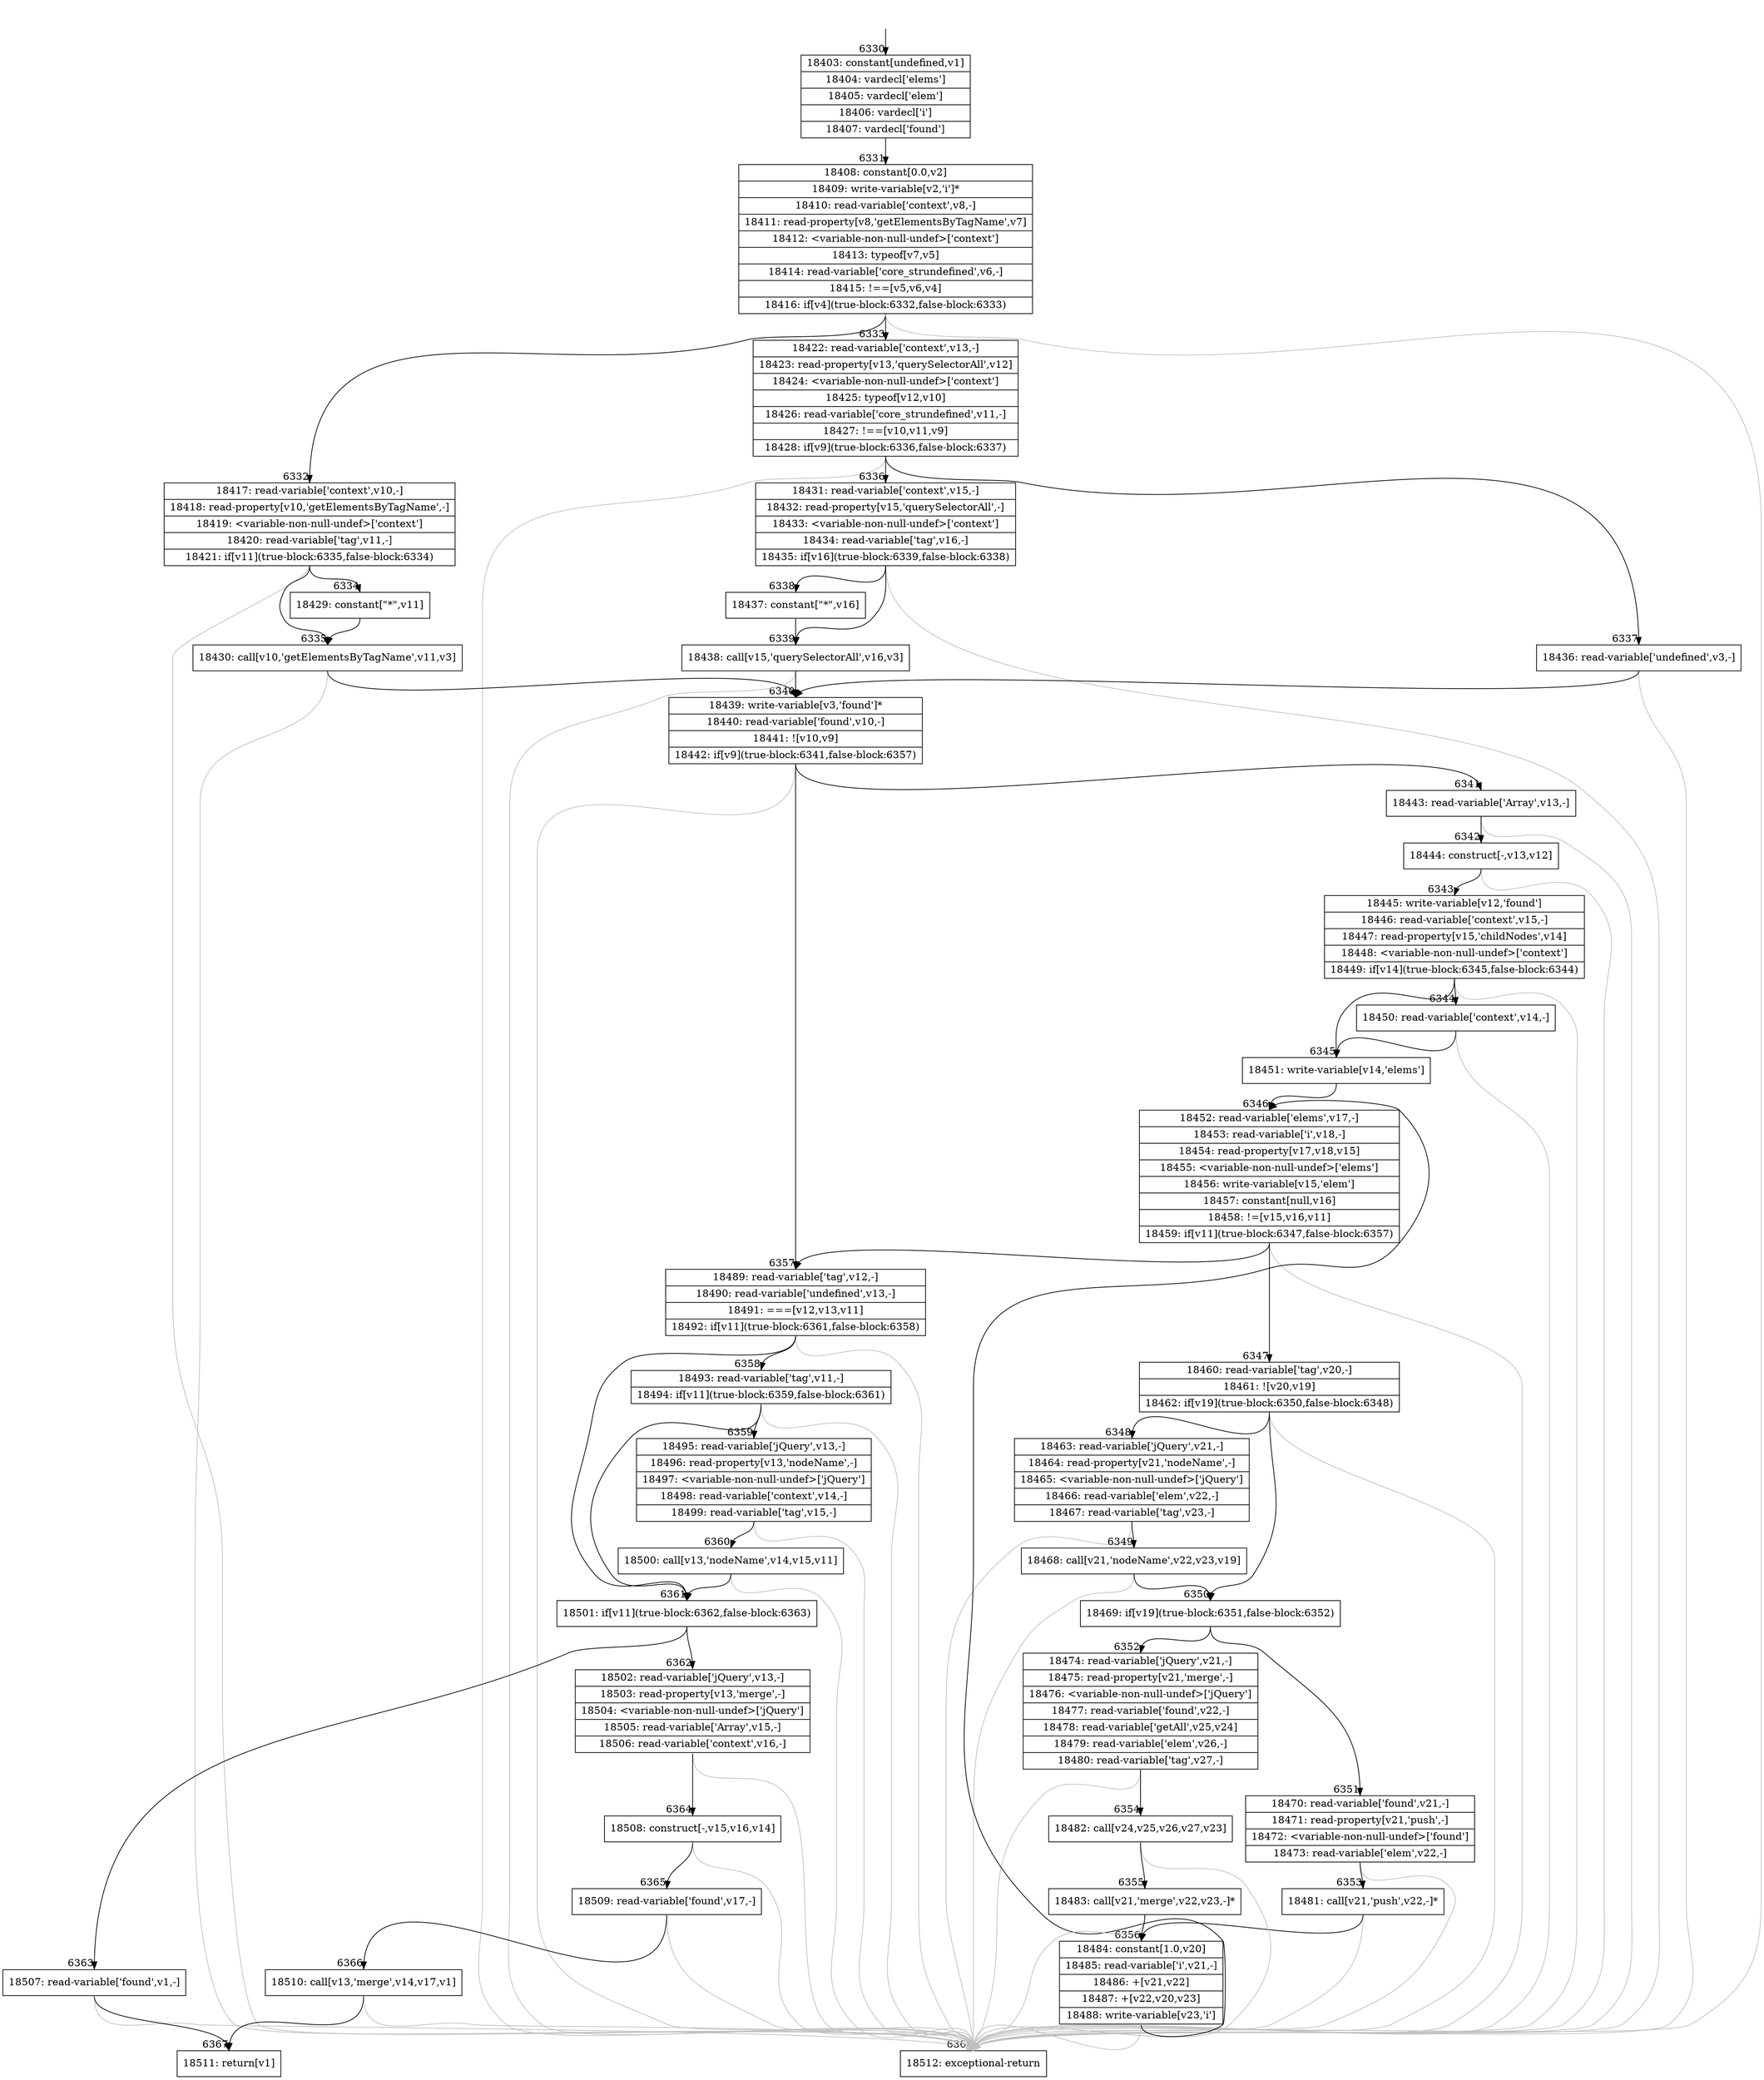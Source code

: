 digraph {
rankdir="TD"
BB_entry412[shape=none,label=""];
BB_entry412 -> BB6330 [tailport=s, headport=n, headlabel="    6330"]
BB6330 [shape=record label="{18403: constant[undefined,v1]|18404: vardecl['elems']|18405: vardecl['elem']|18406: vardecl['i']|18407: vardecl['found']}" ] 
BB6330 -> BB6331 [tailport=s, headport=n, headlabel="      6331"]
BB6331 [shape=record label="{18408: constant[0.0,v2]|18409: write-variable[v2,'i']*|18410: read-variable['context',v8,-]|18411: read-property[v8,'getElementsByTagName',v7]|18412: \<variable-non-null-undef\>['context']|18413: typeof[v7,v5]|18414: read-variable['core_strundefined',v6,-]|18415: !==[v5,v6,v4]|18416: if[v4](true-block:6332,false-block:6333)}" ] 
BB6331 -> BB6332 [tailport=s, headport=n, headlabel="      6332"]
BB6331 -> BB6333 [tailport=s, headport=n, headlabel="      6333"]
BB6331 -> BB6368 [tailport=s, headport=n, color=gray, headlabel="      6368"]
BB6332 [shape=record label="{18417: read-variable['context',v10,-]|18418: read-property[v10,'getElementsByTagName',-]|18419: \<variable-non-null-undef\>['context']|18420: read-variable['tag',v11,-]|18421: if[v11](true-block:6335,false-block:6334)}" ] 
BB6332 -> BB6335 [tailport=s, headport=n, headlabel="      6335"]
BB6332 -> BB6334 [tailport=s, headport=n, headlabel="      6334"]
BB6332 -> BB6368 [tailport=s, headport=n, color=gray]
BB6333 [shape=record label="{18422: read-variable['context',v13,-]|18423: read-property[v13,'querySelectorAll',v12]|18424: \<variable-non-null-undef\>['context']|18425: typeof[v12,v10]|18426: read-variable['core_strundefined',v11,-]|18427: !==[v10,v11,v9]|18428: if[v9](true-block:6336,false-block:6337)}" ] 
BB6333 -> BB6336 [tailport=s, headport=n, headlabel="      6336"]
BB6333 -> BB6337 [tailport=s, headport=n, headlabel="      6337"]
BB6333 -> BB6368 [tailport=s, headport=n, color=gray]
BB6334 [shape=record label="{18429: constant[\"*\",v11]}" ] 
BB6334 -> BB6335 [tailport=s, headport=n]
BB6335 [shape=record label="{18430: call[v10,'getElementsByTagName',v11,v3]}" ] 
BB6335 -> BB6340 [tailport=s, headport=n, headlabel="      6340"]
BB6335 -> BB6368 [tailport=s, headport=n, color=gray]
BB6336 [shape=record label="{18431: read-variable['context',v15,-]|18432: read-property[v15,'querySelectorAll',-]|18433: \<variable-non-null-undef\>['context']|18434: read-variable['tag',v16,-]|18435: if[v16](true-block:6339,false-block:6338)}" ] 
BB6336 -> BB6339 [tailport=s, headport=n, headlabel="      6339"]
BB6336 -> BB6338 [tailport=s, headport=n, headlabel="      6338"]
BB6336 -> BB6368 [tailport=s, headport=n, color=gray]
BB6337 [shape=record label="{18436: read-variable['undefined',v3,-]}" ] 
BB6337 -> BB6340 [tailport=s, headport=n]
BB6337 -> BB6368 [tailport=s, headport=n, color=gray]
BB6338 [shape=record label="{18437: constant[\"*\",v16]}" ] 
BB6338 -> BB6339 [tailport=s, headport=n]
BB6339 [shape=record label="{18438: call[v15,'querySelectorAll',v16,v3]}" ] 
BB6339 -> BB6340 [tailport=s, headport=n]
BB6339 -> BB6368 [tailport=s, headport=n, color=gray]
BB6340 [shape=record label="{18439: write-variable[v3,'found']*|18440: read-variable['found',v10,-]|18441: ![v10,v9]|18442: if[v9](true-block:6341,false-block:6357)}" ] 
BB6340 -> BB6341 [tailport=s, headport=n, headlabel="      6341"]
BB6340 -> BB6357 [tailport=s, headport=n, headlabel="      6357"]
BB6340 -> BB6368 [tailport=s, headport=n, color=gray]
BB6341 [shape=record label="{18443: read-variable['Array',v13,-]}" ] 
BB6341 -> BB6342 [tailport=s, headport=n, headlabel="      6342"]
BB6341 -> BB6368 [tailport=s, headport=n, color=gray]
BB6342 [shape=record label="{18444: construct[-,v13,v12]}" ] 
BB6342 -> BB6343 [tailport=s, headport=n, headlabel="      6343"]
BB6342 -> BB6368 [tailport=s, headport=n, color=gray]
BB6343 [shape=record label="{18445: write-variable[v12,'found']|18446: read-variable['context',v15,-]|18447: read-property[v15,'childNodes',v14]|18448: \<variable-non-null-undef\>['context']|18449: if[v14](true-block:6345,false-block:6344)}" ] 
BB6343 -> BB6345 [tailport=s, headport=n, headlabel="      6345"]
BB6343 -> BB6344 [tailport=s, headport=n, headlabel="      6344"]
BB6343 -> BB6368 [tailport=s, headport=n, color=gray]
BB6344 [shape=record label="{18450: read-variable['context',v14,-]}" ] 
BB6344 -> BB6345 [tailport=s, headport=n]
BB6344 -> BB6368 [tailport=s, headport=n, color=gray]
BB6345 [shape=record label="{18451: write-variable[v14,'elems']}" ] 
BB6345 -> BB6346 [tailport=s, headport=n, headlabel="      6346"]
BB6346 [shape=record label="{18452: read-variable['elems',v17,-]|18453: read-variable['i',v18,-]|18454: read-property[v17,v18,v15]|18455: \<variable-non-null-undef\>['elems']|18456: write-variable[v15,'elem']|18457: constant[null,v16]|18458: !=[v15,v16,v11]|18459: if[v11](true-block:6347,false-block:6357)}" ] 
BB6346 -> BB6347 [tailport=s, headport=n, headlabel="      6347"]
BB6346 -> BB6357 [tailport=s, headport=n]
BB6346 -> BB6368 [tailport=s, headport=n, color=gray]
BB6347 [shape=record label="{18460: read-variable['tag',v20,-]|18461: ![v20,v19]|18462: if[v19](true-block:6350,false-block:6348)}" ] 
BB6347 -> BB6350 [tailport=s, headport=n, headlabel="      6350"]
BB6347 -> BB6348 [tailport=s, headport=n, headlabel="      6348"]
BB6347 -> BB6368 [tailport=s, headport=n, color=gray]
BB6348 [shape=record label="{18463: read-variable['jQuery',v21,-]|18464: read-property[v21,'nodeName',-]|18465: \<variable-non-null-undef\>['jQuery']|18466: read-variable['elem',v22,-]|18467: read-variable['tag',v23,-]}" ] 
BB6348 -> BB6349 [tailport=s, headport=n, headlabel="      6349"]
BB6348 -> BB6368 [tailport=s, headport=n, color=gray]
BB6349 [shape=record label="{18468: call[v21,'nodeName',v22,v23,v19]}" ] 
BB6349 -> BB6350 [tailport=s, headport=n]
BB6349 -> BB6368 [tailport=s, headport=n, color=gray]
BB6350 [shape=record label="{18469: if[v19](true-block:6351,false-block:6352)}" ] 
BB6350 -> BB6351 [tailport=s, headport=n, headlabel="      6351"]
BB6350 -> BB6352 [tailport=s, headport=n, headlabel="      6352"]
BB6351 [shape=record label="{18470: read-variable['found',v21,-]|18471: read-property[v21,'push',-]|18472: \<variable-non-null-undef\>['found']|18473: read-variable['elem',v22,-]}" ] 
BB6351 -> BB6353 [tailport=s, headport=n, headlabel="      6353"]
BB6351 -> BB6368 [tailport=s, headport=n, color=gray]
BB6352 [shape=record label="{18474: read-variable['jQuery',v21,-]|18475: read-property[v21,'merge',-]|18476: \<variable-non-null-undef\>['jQuery']|18477: read-variable['found',v22,-]|18478: read-variable['getAll',v25,v24]|18479: read-variable['elem',v26,-]|18480: read-variable['tag',v27,-]}" ] 
BB6352 -> BB6354 [tailport=s, headport=n, headlabel="      6354"]
BB6352 -> BB6368 [tailport=s, headport=n, color=gray]
BB6353 [shape=record label="{18481: call[v21,'push',v22,-]*}" ] 
BB6353 -> BB6356 [tailport=s, headport=n, headlabel="      6356"]
BB6353 -> BB6368 [tailport=s, headport=n, color=gray]
BB6354 [shape=record label="{18482: call[v24,v25,v26,v27,v23]}" ] 
BB6354 -> BB6355 [tailport=s, headport=n, headlabel="      6355"]
BB6354 -> BB6368 [tailport=s, headport=n, color=gray]
BB6355 [shape=record label="{18483: call[v21,'merge',v22,v23,-]*}" ] 
BB6355 -> BB6356 [tailport=s, headport=n]
BB6355 -> BB6368 [tailport=s, headport=n, color=gray]
BB6356 [shape=record label="{18484: constant[1.0,v20]|18485: read-variable['i',v21,-]|18486: +[v21,v22]|18487: +[v22,v20,v23]|18488: write-variable[v23,'i']}" ] 
BB6356 -> BB6346 [tailport=s, headport=n]
BB6356 -> BB6368 [tailport=s, headport=n, color=gray]
BB6357 [shape=record label="{18489: read-variable['tag',v12,-]|18490: read-variable['undefined',v13,-]|18491: ===[v12,v13,v11]|18492: if[v11](true-block:6361,false-block:6358)}" ] 
BB6357 -> BB6361 [tailport=s, headport=n, headlabel="      6361"]
BB6357 -> BB6358 [tailport=s, headport=n, headlabel="      6358"]
BB6357 -> BB6368 [tailport=s, headport=n, color=gray]
BB6358 [shape=record label="{18493: read-variable['tag',v11,-]|18494: if[v11](true-block:6359,false-block:6361)}" ] 
BB6358 -> BB6361 [tailport=s, headport=n]
BB6358 -> BB6359 [tailport=s, headport=n, headlabel="      6359"]
BB6358 -> BB6368 [tailport=s, headport=n, color=gray]
BB6359 [shape=record label="{18495: read-variable['jQuery',v13,-]|18496: read-property[v13,'nodeName',-]|18497: \<variable-non-null-undef\>['jQuery']|18498: read-variable['context',v14,-]|18499: read-variable['tag',v15,-]}" ] 
BB6359 -> BB6360 [tailport=s, headport=n, headlabel="      6360"]
BB6359 -> BB6368 [tailport=s, headport=n, color=gray]
BB6360 [shape=record label="{18500: call[v13,'nodeName',v14,v15,v11]}" ] 
BB6360 -> BB6361 [tailport=s, headport=n]
BB6360 -> BB6368 [tailport=s, headport=n, color=gray]
BB6361 [shape=record label="{18501: if[v11](true-block:6362,false-block:6363)}" ] 
BB6361 -> BB6362 [tailport=s, headport=n, headlabel="      6362"]
BB6361 -> BB6363 [tailport=s, headport=n, headlabel="      6363"]
BB6362 [shape=record label="{18502: read-variable['jQuery',v13,-]|18503: read-property[v13,'merge',-]|18504: \<variable-non-null-undef\>['jQuery']|18505: read-variable['Array',v15,-]|18506: read-variable['context',v16,-]}" ] 
BB6362 -> BB6364 [tailport=s, headport=n, headlabel="      6364"]
BB6362 -> BB6368 [tailport=s, headport=n, color=gray]
BB6363 [shape=record label="{18507: read-variable['found',v1,-]}" ] 
BB6363 -> BB6367 [tailport=s, headport=n, headlabel="      6367"]
BB6363 -> BB6368 [tailport=s, headport=n, color=gray]
BB6364 [shape=record label="{18508: construct[-,v15,v16,v14]}" ] 
BB6364 -> BB6365 [tailport=s, headport=n, headlabel="      6365"]
BB6364 -> BB6368 [tailport=s, headport=n, color=gray]
BB6365 [shape=record label="{18509: read-variable['found',v17,-]}" ] 
BB6365 -> BB6366 [tailport=s, headport=n, headlabel="      6366"]
BB6365 -> BB6368 [tailport=s, headport=n, color=gray]
BB6366 [shape=record label="{18510: call[v13,'merge',v14,v17,v1]}" ] 
BB6366 -> BB6367 [tailport=s, headport=n]
BB6366 -> BB6368 [tailport=s, headport=n, color=gray]
BB6367 [shape=record label="{18511: return[v1]}" ] 
BB6368 [shape=record label="{18512: exceptional-return}" ] 
}
